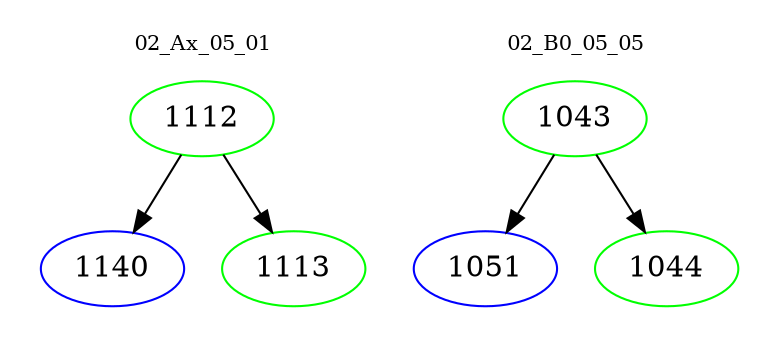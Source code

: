 digraph{
subgraph cluster_0 {
color = white
label = "02_Ax_05_01";
fontsize=10;
T0_1112 [label="1112", color="green"]
T0_1112 -> T0_1140 [color="black"]
T0_1140 [label="1140", color="blue"]
T0_1112 -> T0_1113 [color="black"]
T0_1113 [label="1113", color="green"]
}
subgraph cluster_1 {
color = white
label = "02_B0_05_05";
fontsize=10;
T1_1043 [label="1043", color="green"]
T1_1043 -> T1_1051 [color="black"]
T1_1051 [label="1051", color="blue"]
T1_1043 -> T1_1044 [color="black"]
T1_1044 [label="1044", color="green"]
}
}
